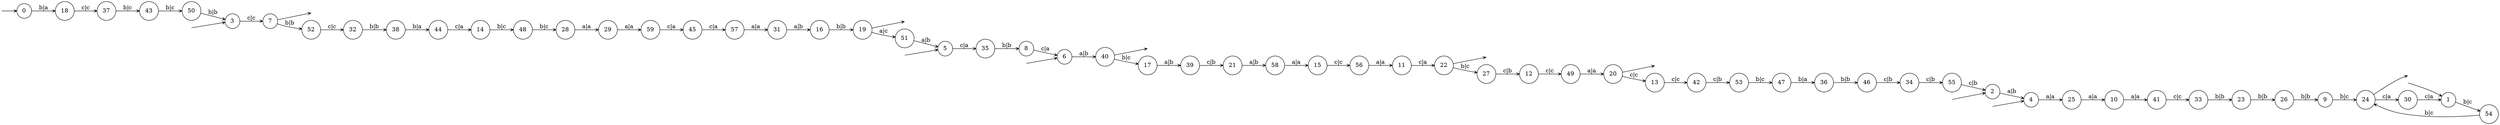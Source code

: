 digraph
{
  vcsn_context = "lat<letterset<char_letters(abc)>, letterset<char_letters(abc)>>, b"
  rankdir = LR
  edge [arrowhead = vee, arrowsize = .6]
  {
    node [shape = point, width = 0]
    I0
    I1
    I2
    I3
    I4
    I5
    I6
    F7
    F19
    F20
    F22
    F24
    F40
  }
  {
    node [shape = circle, style = rounded, width = 0.5]
    0
    1
    2
    3
    4
    5
    6
    7
    8
    9
    10
    11
    12
    13
    14
    15
    16
    17
    18
    19
    20
    21
    22
    23
    24
    25
    26
    27
    28
    29
    30
    31
    32
    33
    34
    35
    36
    37
    38
    39
    40
    41
    42
    43
    44
    45
    46
    47
    48
    49
    50
    51
    52
    53
    54
    55
    56
    57
    58
    59
  }
  I0 -> 0
  I1 -> 1
  I2 -> 2
  I3 -> 3
  I4 -> 4
  I5 -> 5
  I6 -> 6
  0 -> 18 [label = "b|a"]
  1 -> 54 [label = "b|c"]
  2 -> 4 [label = "a|b"]
  3 -> 7 [label = "c|c"]
  4 -> 25 [label = "a|a"]
  5 -> 35 [label = "c|a"]
  6 -> 40 [label = "a|b"]
  7 -> F7
  7 -> 52 [label = "b|b"]
  8 -> 6 [label = "c|a"]
  9 -> 24 [label = "b|c"]
  10 -> 41 [label = "a|a"]
  11 -> 22 [label = "c|a"]
  12 -> 49 [label = "c|c"]
  13 -> 42 [label = "c|c"]
  14 -> 48 [label = "b|c"]
  15 -> 56 [label = "c|c"]
  16 -> 19 [label = "b|b"]
  17 -> 39 [label = "a|b"]
  18 -> 37 [label = "c|c"]
  19 -> F19
  19 -> 51 [label = "a|c"]
  20 -> F20
  20 -> 13 [label = "c|c"]
  21 -> 58 [label = "a|b"]
  22 -> F22
  22 -> 27 [label = "b|c"]
  23 -> 26 [label = "b|b"]
  24 -> F24
  24 -> 30 [label = "c|a"]
  25 -> 10 [label = "a|a"]
  26 -> 9 [label = "b|b"]
  27 -> 12 [label = "c|b"]
  28 -> 29 [label = "a|a"]
  29 -> 59 [label = "a|a"]
  30 -> 1 [label = "c|a"]
  31 -> 16 [label = "a|b"]
  32 -> 38 [label = "b|b"]
  33 -> 23 [label = "b|b"]
  34 -> 55 [label = "c|b"]
  35 -> 8 [label = "b|b"]
  36 -> 46 [label = "b|b"]
  37 -> 43 [label = "b|c"]
  38 -> 44 [label = "b|a"]
  39 -> 21 [label = "c|b"]
  40 -> F40
  40 -> 17 [label = "b|c"]
  41 -> 33 [label = "c|c"]
  42 -> 53 [label = "c|b"]
  43 -> 50 [label = "b|c"]
  44 -> 14 [label = "c|a"]
  45 -> 57 [label = "c|a"]
  46 -> 34 [label = "c|b"]
  47 -> 36 [label = "b|a"]
  48 -> 28 [label = "b|c"]
  49 -> 20 [label = "a|a"]
  50 -> 3 [label = "b|b"]
  51 -> 5 [label = "a|b"]
  52 -> 32 [label = "c|c"]
  53 -> 47 [label = "b|c"]
  54 -> 24 [label = "b|c"]
  55 -> 2 [label = "c|b"]
  56 -> 11 [label = "a|a"]
  57 -> 31 [label = "a|a"]
  58 -> 15 [label = "a|a"]
  59 -> 45 [label = "c|a"]
}
